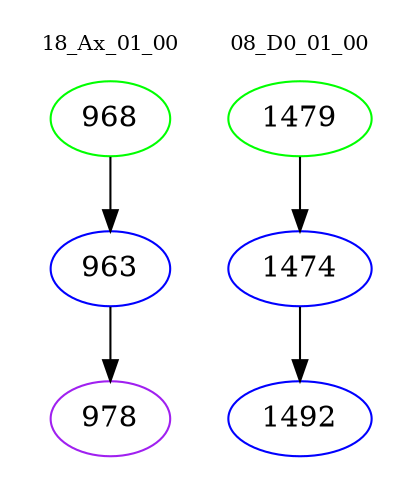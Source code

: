 digraph{
subgraph cluster_0 {
color = white
label = "18_Ax_01_00";
fontsize=10;
T0_968 [label="968", color="green"]
T0_968 -> T0_963 [color="black"]
T0_963 [label="963", color="blue"]
T0_963 -> T0_978 [color="black"]
T0_978 [label="978", color="purple"]
}
subgraph cluster_1 {
color = white
label = "08_D0_01_00";
fontsize=10;
T1_1479 [label="1479", color="green"]
T1_1479 -> T1_1474 [color="black"]
T1_1474 [label="1474", color="blue"]
T1_1474 -> T1_1492 [color="black"]
T1_1492 [label="1492", color="blue"]
}
}
